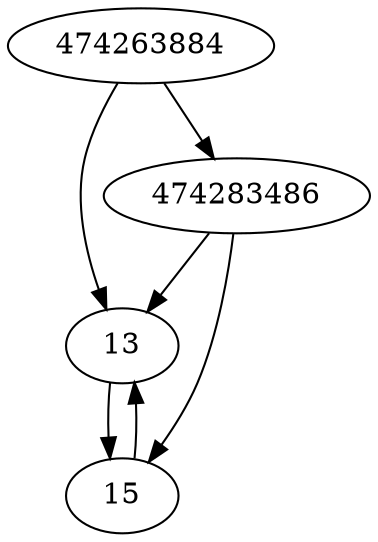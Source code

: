 strict digraph  {
474263884;
13;
474283486;
15;
474263884 -> 13;
474263884 -> 474283486;
13 -> 15;
474283486 -> 13;
474283486 -> 15;
15 -> 13;
}
